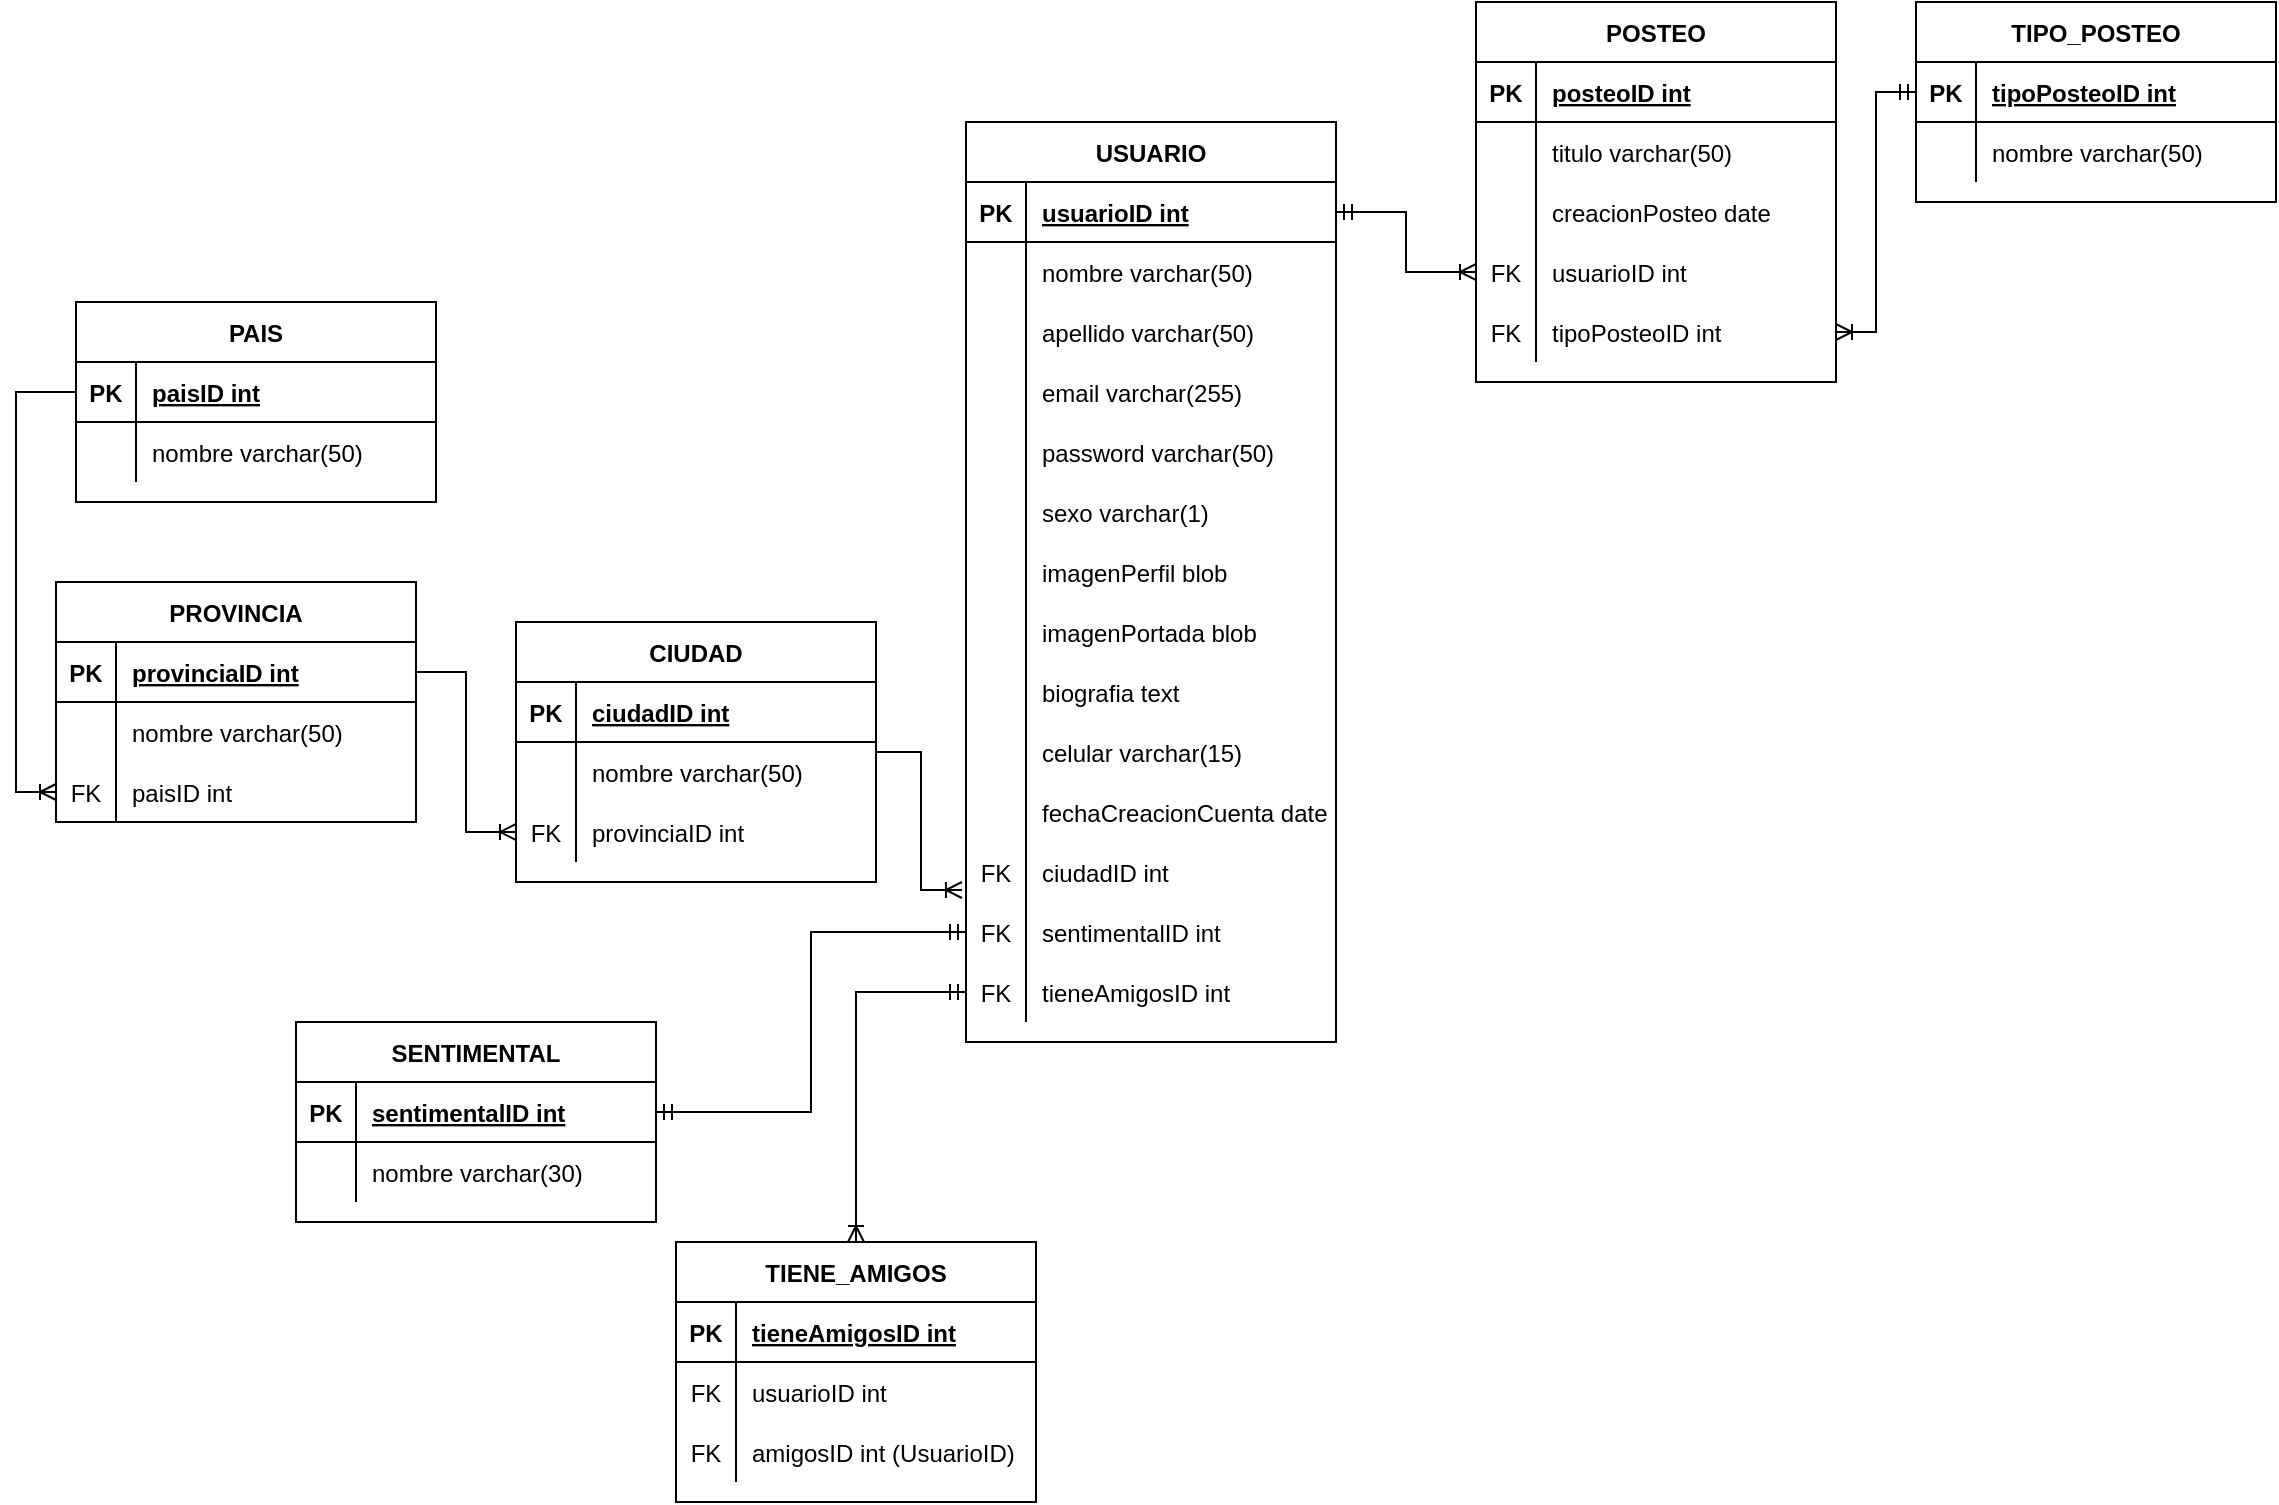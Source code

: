 <mxfile version="15.7.3" type="device"><diagram id="R2lEEEUBdFMjLlhIrx00" name="RedSocial"><mxGraphModel dx="1718" dy="563" grid="1" gridSize="10" guides="1" tooltips="1" connect="1" arrows="1" fold="1" page="1" pageScale="1" pageWidth="850" pageHeight="1100" math="0" shadow="0" extFonts="Permanent Marker^https://fonts.googleapis.com/css?family=Permanent+Marker"><root><mxCell id="0"/><mxCell id="1" parent="0"/><mxCell id="go2AVu2_f8oCW-otN9PU-28" value="USUARIO" style="shape=table;startSize=30;container=1;collapsible=1;childLayout=tableLayout;fixedRows=1;rowLines=0;fontStyle=1;align=center;resizeLast=1;" parent="1" vertex="1"><mxGeometry x="335" y="210" width="185" height="460" as="geometry"/></mxCell><mxCell id="go2AVu2_f8oCW-otN9PU-29" value="" style="shape=partialRectangle;collapsible=0;dropTarget=0;pointerEvents=0;fillColor=none;top=0;left=0;bottom=1;right=0;points=[[0,0.5],[1,0.5]];portConstraint=eastwest;" parent="go2AVu2_f8oCW-otN9PU-28" vertex="1"><mxGeometry y="30" width="185" height="30" as="geometry"/></mxCell><mxCell id="go2AVu2_f8oCW-otN9PU-30" value="PK" style="shape=partialRectangle;connectable=0;fillColor=none;top=0;left=0;bottom=0;right=0;fontStyle=1;overflow=hidden;" parent="go2AVu2_f8oCW-otN9PU-29" vertex="1"><mxGeometry width="30" height="30" as="geometry"><mxRectangle width="30" height="30" as="alternateBounds"/></mxGeometry></mxCell><mxCell id="go2AVu2_f8oCW-otN9PU-31" value="usuarioID int" style="shape=partialRectangle;connectable=0;fillColor=none;top=0;left=0;bottom=0;right=0;align=left;spacingLeft=6;fontStyle=5;overflow=hidden;" parent="go2AVu2_f8oCW-otN9PU-29" vertex="1"><mxGeometry x="30" width="155" height="30" as="geometry"><mxRectangle width="155" height="30" as="alternateBounds"/></mxGeometry></mxCell><mxCell id="go2AVu2_f8oCW-otN9PU-5" value="" style="shape=partialRectangle;collapsible=0;dropTarget=0;pointerEvents=0;fillColor=none;top=0;left=0;bottom=0;right=0;points=[[0,0.5],[1,0.5]];portConstraint=eastwest;" parent="go2AVu2_f8oCW-otN9PU-28" vertex="1"><mxGeometry y="60" width="185" height="30" as="geometry"/></mxCell><mxCell id="go2AVu2_f8oCW-otN9PU-6" value="" style="shape=partialRectangle;connectable=0;fillColor=none;top=0;left=0;bottom=0;right=0;editable=1;overflow=hidden;" parent="go2AVu2_f8oCW-otN9PU-5" vertex="1"><mxGeometry width="30" height="30" as="geometry"><mxRectangle width="30" height="30" as="alternateBounds"/></mxGeometry></mxCell><mxCell id="go2AVu2_f8oCW-otN9PU-7" value="nombre varchar(50)" style="shape=partialRectangle;connectable=0;fillColor=none;top=0;left=0;bottom=0;right=0;align=left;spacingLeft=6;overflow=hidden;" parent="go2AVu2_f8oCW-otN9PU-5" vertex="1"><mxGeometry x="30" width="155" height="30" as="geometry"><mxRectangle width="155" height="30" as="alternateBounds"/></mxGeometry></mxCell><mxCell id="go2AVu2_f8oCW-otN9PU-8" value="" style="shape=partialRectangle;collapsible=0;dropTarget=0;pointerEvents=0;fillColor=none;top=0;left=0;bottom=0;right=0;points=[[0,0.5],[1,0.5]];portConstraint=eastwest;" parent="go2AVu2_f8oCW-otN9PU-28" vertex="1"><mxGeometry y="90" width="185" height="30" as="geometry"/></mxCell><mxCell id="go2AVu2_f8oCW-otN9PU-9" value="" style="shape=partialRectangle;connectable=0;fillColor=none;top=0;left=0;bottom=0;right=0;editable=1;overflow=hidden;" parent="go2AVu2_f8oCW-otN9PU-8" vertex="1"><mxGeometry width="30" height="30" as="geometry"><mxRectangle width="30" height="30" as="alternateBounds"/></mxGeometry></mxCell><mxCell id="go2AVu2_f8oCW-otN9PU-10" value="apellido varchar(50)" style="shape=partialRectangle;connectable=0;fillColor=none;top=0;left=0;bottom=0;right=0;align=left;spacingLeft=6;overflow=hidden;" parent="go2AVu2_f8oCW-otN9PU-8" vertex="1"><mxGeometry x="30" width="155" height="30" as="geometry"><mxRectangle width="155" height="30" as="alternateBounds"/></mxGeometry></mxCell><mxCell id="go2AVu2_f8oCW-otN9PU-14" value="" style="shape=partialRectangle;collapsible=0;dropTarget=0;pointerEvents=0;fillColor=none;top=0;left=0;bottom=0;right=0;points=[[0,0.5],[1,0.5]];portConstraint=eastwest;" parent="go2AVu2_f8oCW-otN9PU-28" vertex="1"><mxGeometry y="120" width="185" height="30" as="geometry"/></mxCell><mxCell id="go2AVu2_f8oCW-otN9PU-15" value="" style="shape=partialRectangle;connectable=0;fillColor=none;top=0;left=0;bottom=0;right=0;editable=1;overflow=hidden;" parent="go2AVu2_f8oCW-otN9PU-14" vertex="1"><mxGeometry width="30" height="30" as="geometry"><mxRectangle width="30" height="30" as="alternateBounds"/></mxGeometry></mxCell><mxCell id="go2AVu2_f8oCW-otN9PU-16" value="email varchar(255)" style="shape=partialRectangle;connectable=0;fillColor=none;top=0;left=0;bottom=0;right=0;align=left;spacingLeft=6;overflow=hidden;" parent="go2AVu2_f8oCW-otN9PU-14" vertex="1"><mxGeometry x="30" width="155" height="30" as="geometry"><mxRectangle width="155" height="30" as="alternateBounds"/></mxGeometry></mxCell><mxCell id="go2AVu2_f8oCW-otN9PU-20" value="" style="shape=partialRectangle;collapsible=0;dropTarget=0;pointerEvents=0;fillColor=none;top=0;left=0;bottom=0;right=0;points=[[0,0.5],[1,0.5]];portConstraint=eastwest;" parent="go2AVu2_f8oCW-otN9PU-28" vertex="1"><mxGeometry y="150" width="185" height="30" as="geometry"/></mxCell><mxCell id="go2AVu2_f8oCW-otN9PU-21" value="" style="shape=partialRectangle;connectable=0;fillColor=none;top=0;left=0;bottom=0;right=0;editable=1;overflow=hidden;" parent="go2AVu2_f8oCW-otN9PU-20" vertex="1"><mxGeometry width="30" height="30" as="geometry"><mxRectangle width="30" height="30" as="alternateBounds"/></mxGeometry></mxCell><mxCell id="go2AVu2_f8oCW-otN9PU-22" value="password varchar(50)" style="shape=partialRectangle;connectable=0;fillColor=none;top=0;left=0;bottom=0;right=0;align=left;spacingLeft=6;overflow=hidden;" parent="go2AVu2_f8oCW-otN9PU-20" vertex="1"><mxGeometry x="30" width="155" height="30" as="geometry"><mxRectangle width="155" height="30" as="alternateBounds"/></mxGeometry></mxCell><mxCell id="go2AVu2_f8oCW-otN9PU-35" value="" style="shape=partialRectangle;collapsible=0;dropTarget=0;pointerEvents=0;fillColor=none;top=0;left=0;bottom=0;right=0;points=[[0,0.5],[1,0.5]];portConstraint=eastwest;" parent="go2AVu2_f8oCW-otN9PU-28" vertex="1"><mxGeometry y="180" width="185" height="30" as="geometry"/></mxCell><mxCell id="go2AVu2_f8oCW-otN9PU-36" value="" style="shape=partialRectangle;connectable=0;fillColor=none;top=0;left=0;bottom=0;right=0;editable=1;overflow=hidden;" parent="go2AVu2_f8oCW-otN9PU-35" vertex="1"><mxGeometry width="30" height="30" as="geometry"><mxRectangle width="30" height="30" as="alternateBounds"/></mxGeometry></mxCell><mxCell id="go2AVu2_f8oCW-otN9PU-37" value="sexo varchar(1)" style="shape=partialRectangle;connectable=0;fillColor=none;top=0;left=0;bottom=0;right=0;align=left;spacingLeft=6;overflow=hidden;" parent="go2AVu2_f8oCW-otN9PU-35" vertex="1"><mxGeometry x="30" width="155" height="30" as="geometry"><mxRectangle width="155" height="30" as="alternateBounds"/></mxGeometry></mxCell><mxCell id="go2AVu2_f8oCW-otN9PU-38" value="" style="shape=partialRectangle;collapsible=0;dropTarget=0;pointerEvents=0;fillColor=none;top=0;left=0;bottom=0;right=0;points=[[0,0.5],[1,0.5]];portConstraint=eastwest;" parent="go2AVu2_f8oCW-otN9PU-28" vertex="1"><mxGeometry y="210" width="185" height="30" as="geometry"/></mxCell><mxCell id="go2AVu2_f8oCW-otN9PU-39" value="" style="shape=partialRectangle;connectable=0;fillColor=none;top=0;left=0;bottom=0;right=0;editable=1;overflow=hidden;" parent="go2AVu2_f8oCW-otN9PU-38" vertex="1"><mxGeometry width="30" height="30" as="geometry"><mxRectangle width="30" height="30" as="alternateBounds"/></mxGeometry></mxCell><mxCell id="go2AVu2_f8oCW-otN9PU-40" value="imagenPerfil blob" style="shape=partialRectangle;connectable=0;fillColor=none;top=0;left=0;bottom=0;right=0;align=left;spacingLeft=6;overflow=hidden;" parent="go2AVu2_f8oCW-otN9PU-38" vertex="1"><mxGeometry x="30" width="155" height="30" as="geometry"><mxRectangle width="155" height="30" as="alternateBounds"/></mxGeometry></mxCell><mxCell id="go2AVu2_f8oCW-otN9PU-45" value="" style="shape=partialRectangle;collapsible=0;dropTarget=0;pointerEvents=0;fillColor=none;top=0;left=0;bottom=0;right=0;points=[[0,0.5],[1,0.5]];portConstraint=eastwest;" parent="go2AVu2_f8oCW-otN9PU-28" vertex="1"><mxGeometry y="240" width="185" height="30" as="geometry"/></mxCell><mxCell id="go2AVu2_f8oCW-otN9PU-46" value="" style="shape=partialRectangle;connectable=0;fillColor=none;top=0;left=0;bottom=0;right=0;editable=1;overflow=hidden;" parent="go2AVu2_f8oCW-otN9PU-45" vertex="1"><mxGeometry width="30" height="30" as="geometry"><mxRectangle width="30" height="30" as="alternateBounds"/></mxGeometry></mxCell><mxCell id="go2AVu2_f8oCW-otN9PU-47" value="imagenPortada blob" style="shape=partialRectangle;connectable=0;fillColor=none;top=0;left=0;bottom=0;right=0;align=left;spacingLeft=6;overflow=hidden;" parent="go2AVu2_f8oCW-otN9PU-45" vertex="1"><mxGeometry x="30" width="155" height="30" as="geometry"><mxRectangle width="155" height="30" as="alternateBounds"/></mxGeometry></mxCell><mxCell id="go2AVu2_f8oCW-otN9PU-42" value="" style="shape=partialRectangle;collapsible=0;dropTarget=0;pointerEvents=0;fillColor=none;top=0;left=0;bottom=0;right=0;points=[[0,0.5],[1,0.5]];portConstraint=eastwest;" parent="go2AVu2_f8oCW-otN9PU-28" vertex="1"><mxGeometry y="270" width="185" height="30" as="geometry"/></mxCell><mxCell id="go2AVu2_f8oCW-otN9PU-43" value="" style="shape=partialRectangle;connectable=0;fillColor=none;top=0;left=0;bottom=0;right=0;editable=1;overflow=hidden;" parent="go2AVu2_f8oCW-otN9PU-42" vertex="1"><mxGeometry width="30" height="30" as="geometry"><mxRectangle width="30" height="30" as="alternateBounds"/></mxGeometry></mxCell><mxCell id="go2AVu2_f8oCW-otN9PU-44" value="biografia text" style="shape=partialRectangle;connectable=0;fillColor=none;top=0;left=0;bottom=0;right=0;align=left;spacingLeft=6;overflow=hidden;" parent="go2AVu2_f8oCW-otN9PU-42" vertex="1"><mxGeometry x="30" width="155" height="30" as="geometry"><mxRectangle width="155" height="30" as="alternateBounds"/></mxGeometry></mxCell><mxCell id="go2AVu2_f8oCW-otN9PU-101" value="" style="shape=partialRectangle;collapsible=0;dropTarget=0;pointerEvents=0;fillColor=none;top=0;left=0;bottom=0;right=0;points=[[0,0.5],[1,0.5]];portConstraint=eastwest;" parent="go2AVu2_f8oCW-otN9PU-28" vertex="1"><mxGeometry y="300" width="185" height="30" as="geometry"/></mxCell><mxCell id="go2AVu2_f8oCW-otN9PU-102" value="" style="shape=partialRectangle;connectable=0;fillColor=none;top=0;left=0;bottom=0;right=0;editable=1;overflow=hidden;" parent="go2AVu2_f8oCW-otN9PU-101" vertex="1"><mxGeometry width="30" height="30" as="geometry"><mxRectangle width="30" height="30" as="alternateBounds"/></mxGeometry></mxCell><mxCell id="go2AVu2_f8oCW-otN9PU-103" value="celular varchar(15)" style="shape=partialRectangle;connectable=0;fillColor=none;top=0;left=0;bottom=0;right=0;align=left;spacingLeft=6;overflow=hidden;" parent="go2AVu2_f8oCW-otN9PU-101" vertex="1"><mxGeometry x="30" width="155" height="30" as="geometry"><mxRectangle width="155" height="30" as="alternateBounds"/></mxGeometry></mxCell><mxCell id="go2AVu2_f8oCW-otN9PU-48" value="" style="shape=partialRectangle;collapsible=0;dropTarget=0;pointerEvents=0;fillColor=none;top=0;left=0;bottom=0;right=0;points=[[0,0.5],[1,0.5]];portConstraint=eastwest;" parent="go2AVu2_f8oCW-otN9PU-28" vertex="1"><mxGeometry y="330" width="185" height="30" as="geometry"/></mxCell><mxCell id="go2AVu2_f8oCW-otN9PU-49" value="" style="shape=partialRectangle;connectable=0;fillColor=none;top=0;left=0;bottom=0;right=0;editable=1;overflow=hidden;" parent="go2AVu2_f8oCW-otN9PU-48" vertex="1"><mxGeometry width="30" height="30" as="geometry"><mxRectangle width="30" height="30" as="alternateBounds"/></mxGeometry></mxCell><mxCell id="go2AVu2_f8oCW-otN9PU-50" value="fechaCreacionCuenta date" style="shape=partialRectangle;connectable=0;fillColor=none;top=0;left=0;bottom=0;right=0;align=left;spacingLeft=6;overflow=hidden;" parent="go2AVu2_f8oCW-otN9PU-48" vertex="1"><mxGeometry x="30" width="155" height="30" as="geometry"><mxRectangle width="155" height="30" as="alternateBounds"/></mxGeometry></mxCell><mxCell id="go2AVu2_f8oCW-otN9PU-69" value="" style="shape=partialRectangle;collapsible=0;dropTarget=0;pointerEvents=0;fillColor=none;top=0;left=0;bottom=0;right=0;points=[[0,0.5],[1,0.5]];portConstraint=eastwest;" parent="go2AVu2_f8oCW-otN9PU-28" vertex="1"><mxGeometry y="360" width="185" height="30" as="geometry"/></mxCell><mxCell id="go2AVu2_f8oCW-otN9PU-70" value="FK" style="shape=partialRectangle;connectable=0;fillColor=none;top=0;left=0;bottom=0;right=0;editable=1;overflow=hidden;" parent="go2AVu2_f8oCW-otN9PU-69" vertex="1"><mxGeometry width="30" height="30" as="geometry"><mxRectangle width="30" height="30" as="alternateBounds"/></mxGeometry></mxCell><mxCell id="go2AVu2_f8oCW-otN9PU-71" value="ciudadID int" style="shape=partialRectangle;connectable=0;fillColor=none;top=0;left=0;bottom=0;right=0;align=left;spacingLeft=6;overflow=hidden;" parent="go2AVu2_f8oCW-otN9PU-69" vertex="1"><mxGeometry x="30" width="155" height="30" as="geometry"><mxRectangle width="155" height="30" as="alternateBounds"/></mxGeometry></mxCell><mxCell id="go2AVu2_f8oCW-otN9PU-51" value="" style="shape=partialRectangle;collapsible=0;dropTarget=0;pointerEvents=0;fillColor=none;top=0;left=0;bottom=0;right=0;points=[[0,0.5],[1,0.5]];portConstraint=eastwest;" parent="go2AVu2_f8oCW-otN9PU-28" vertex="1"><mxGeometry y="390" width="185" height="30" as="geometry"/></mxCell><mxCell id="go2AVu2_f8oCW-otN9PU-52" value="FK" style="shape=partialRectangle;connectable=0;fillColor=none;top=0;left=0;bottom=0;right=0;editable=1;overflow=hidden;" parent="go2AVu2_f8oCW-otN9PU-51" vertex="1"><mxGeometry width="30" height="30" as="geometry"><mxRectangle width="30" height="30" as="alternateBounds"/></mxGeometry></mxCell><mxCell id="go2AVu2_f8oCW-otN9PU-53" value="sentimentalID int" style="shape=partialRectangle;connectable=0;fillColor=none;top=0;left=0;bottom=0;right=0;align=left;spacingLeft=6;overflow=hidden;" parent="go2AVu2_f8oCW-otN9PU-51" vertex="1"><mxGeometry x="30" width="155" height="30" as="geometry"><mxRectangle width="155" height="30" as="alternateBounds"/></mxGeometry></mxCell><mxCell id="go2AVu2_f8oCW-otN9PU-131" value="" style="shape=partialRectangle;collapsible=0;dropTarget=0;pointerEvents=0;fillColor=none;top=0;left=0;bottom=0;right=0;points=[[0,0.5],[1,0.5]];portConstraint=eastwest;" parent="go2AVu2_f8oCW-otN9PU-28" vertex="1"><mxGeometry y="420" width="185" height="30" as="geometry"/></mxCell><mxCell id="go2AVu2_f8oCW-otN9PU-132" value="FK" style="shape=partialRectangle;connectable=0;fillColor=none;top=0;left=0;bottom=0;right=0;editable=1;overflow=hidden;" parent="go2AVu2_f8oCW-otN9PU-131" vertex="1"><mxGeometry width="30" height="30" as="geometry"><mxRectangle width="30" height="30" as="alternateBounds"/></mxGeometry></mxCell><mxCell id="go2AVu2_f8oCW-otN9PU-133" value="tieneAmigosID int" style="shape=partialRectangle;connectable=0;fillColor=none;top=0;left=0;bottom=0;right=0;align=left;spacingLeft=6;overflow=hidden;" parent="go2AVu2_f8oCW-otN9PU-131" vertex="1"><mxGeometry x="30" width="155" height="30" as="geometry"><mxRectangle width="155" height="30" as="alternateBounds"/></mxGeometry></mxCell><mxCell id="go2AVu2_f8oCW-otN9PU-54" value="SENTIMENTAL" style="shape=table;startSize=30;container=1;collapsible=1;childLayout=tableLayout;fixedRows=1;rowLines=0;fontStyle=1;align=center;resizeLast=1;" parent="1" vertex="1"><mxGeometry y="660" width="180" height="100" as="geometry"/></mxCell><mxCell id="go2AVu2_f8oCW-otN9PU-55" value="" style="shape=partialRectangle;collapsible=0;dropTarget=0;pointerEvents=0;fillColor=none;top=0;left=0;bottom=1;right=0;points=[[0,0.5],[1,0.5]];portConstraint=eastwest;" parent="go2AVu2_f8oCW-otN9PU-54" vertex="1"><mxGeometry y="30" width="180" height="30" as="geometry"/></mxCell><mxCell id="go2AVu2_f8oCW-otN9PU-56" value="PK" style="shape=partialRectangle;connectable=0;fillColor=none;top=0;left=0;bottom=0;right=0;fontStyle=1;overflow=hidden;" parent="go2AVu2_f8oCW-otN9PU-55" vertex="1"><mxGeometry width="30" height="30" as="geometry"><mxRectangle width="30" height="30" as="alternateBounds"/></mxGeometry></mxCell><mxCell id="go2AVu2_f8oCW-otN9PU-57" value="sentimentalID int" style="shape=partialRectangle;connectable=0;fillColor=none;top=0;left=0;bottom=0;right=0;align=left;spacingLeft=6;fontStyle=5;overflow=hidden;" parent="go2AVu2_f8oCW-otN9PU-55" vertex="1"><mxGeometry x="30" width="150" height="30" as="geometry"><mxRectangle width="150" height="30" as="alternateBounds"/></mxGeometry></mxCell><mxCell id="go2AVu2_f8oCW-otN9PU-58" value="" style="shape=partialRectangle;collapsible=0;dropTarget=0;pointerEvents=0;fillColor=none;top=0;left=0;bottom=0;right=0;points=[[0,0.5],[1,0.5]];portConstraint=eastwest;" parent="go2AVu2_f8oCW-otN9PU-54" vertex="1"><mxGeometry y="60" width="180" height="30" as="geometry"/></mxCell><mxCell id="go2AVu2_f8oCW-otN9PU-59" value="" style="shape=partialRectangle;connectable=0;fillColor=none;top=0;left=0;bottom=0;right=0;editable=1;overflow=hidden;" parent="go2AVu2_f8oCW-otN9PU-58" vertex="1"><mxGeometry width="30" height="30" as="geometry"><mxRectangle width="30" height="30" as="alternateBounds"/></mxGeometry></mxCell><mxCell id="go2AVu2_f8oCW-otN9PU-60" value="nombre varchar(30)" style="shape=partialRectangle;connectable=0;fillColor=none;top=0;left=0;bottom=0;right=0;align=left;spacingLeft=6;overflow=hidden;" parent="go2AVu2_f8oCW-otN9PU-58" vertex="1"><mxGeometry x="30" width="150" height="30" as="geometry"><mxRectangle width="150" height="30" as="alternateBounds"/></mxGeometry></mxCell><mxCell id="go2AVu2_f8oCW-otN9PU-68" style="edgeStyle=orthogonalEdgeStyle;rounded=0;orthogonalLoop=1;jettySize=auto;html=1;entryX=0;entryY=0.5;entryDx=0;entryDy=0;startArrow=ERmandOne;startFill=0;endArrow=ERmandOne;endFill=0;" parent="1" source="go2AVu2_f8oCW-otN9PU-55" target="go2AVu2_f8oCW-otN9PU-51" edge="1"><mxGeometry relative="1" as="geometry"/></mxCell><mxCell id="go2AVu2_f8oCW-otN9PU-72" value="PAIS" style="shape=table;startSize=30;container=1;collapsible=1;childLayout=tableLayout;fixedRows=1;rowLines=0;fontStyle=1;align=center;resizeLast=1;" parent="1" vertex="1"><mxGeometry x="-110" y="300" width="180" height="100" as="geometry"/></mxCell><mxCell id="go2AVu2_f8oCW-otN9PU-73" value="" style="shape=partialRectangle;collapsible=0;dropTarget=0;pointerEvents=0;fillColor=none;top=0;left=0;bottom=1;right=0;points=[[0,0.5],[1,0.5]];portConstraint=eastwest;" parent="go2AVu2_f8oCW-otN9PU-72" vertex="1"><mxGeometry y="30" width="180" height="30" as="geometry"/></mxCell><mxCell id="go2AVu2_f8oCW-otN9PU-74" value="PK" style="shape=partialRectangle;connectable=0;fillColor=none;top=0;left=0;bottom=0;right=0;fontStyle=1;overflow=hidden;" parent="go2AVu2_f8oCW-otN9PU-73" vertex="1"><mxGeometry width="30" height="30" as="geometry"><mxRectangle width="30" height="30" as="alternateBounds"/></mxGeometry></mxCell><mxCell id="go2AVu2_f8oCW-otN9PU-75" value="paisID int" style="shape=partialRectangle;connectable=0;fillColor=none;top=0;left=0;bottom=0;right=0;align=left;spacingLeft=6;fontStyle=5;overflow=hidden;" parent="go2AVu2_f8oCW-otN9PU-73" vertex="1"><mxGeometry x="30" width="150" height="30" as="geometry"><mxRectangle width="150" height="30" as="alternateBounds"/></mxGeometry></mxCell><mxCell id="go2AVu2_f8oCW-otN9PU-76" value="" style="shape=partialRectangle;collapsible=0;dropTarget=0;pointerEvents=0;fillColor=none;top=0;left=0;bottom=0;right=0;points=[[0,0.5],[1,0.5]];portConstraint=eastwest;" parent="go2AVu2_f8oCW-otN9PU-72" vertex="1"><mxGeometry y="60" width="180" height="30" as="geometry"/></mxCell><mxCell id="go2AVu2_f8oCW-otN9PU-77" value="" style="shape=partialRectangle;connectable=0;fillColor=none;top=0;left=0;bottom=0;right=0;editable=1;overflow=hidden;" parent="go2AVu2_f8oCW-otN9PU-76" vertex="1"><mxGeometry width="30" height="30" as="geometry"><mxRectangle width="30" height="30" as="alternateBounds"/></mxGeometry></mxCell><mxCell id="go2AVu2_f8oCW-otN9PU-78" value="nombre varchar(50)" style="shape=partialRectangle;connectable=0;fillColor=none;top=0;left=0;bottom=0;right=0;align=left;spacingLeft=6;overflow=hidden;" parent="go2AVu2_f8oCW-otN9PU-76" vertex="1"><mxGeometry x="30" width="150" height="30" as="geometry"><mxRectangle width="150" height="30" as="alternateBounds"/></mxGeometry></mxCell><mxCell id="go2AVu2_f8oCW-otN9PU-135" value="POSTEO" style="shape=table;startSize=30;container=1;collapsible=1;childLayout=tableLayout;fixedRows=1;rowLines=0;fontStyle=1;align=center;resizeLast=1;" parent="1" vertex="1"><mxGeometry x="590" y="150" width="180" height="190" as="geometry"/></mxCell><mxCell id="go2AVu2_f8oCW-otN9PU-136" value="" style="shape=partialRectangle;collapsible=0;dropTarget=0;pointerEvents=0;fillColor=none;top=0;left=0;bottom=1;right=0;points=[[0,0.5],[1,0.5]];portConstraint=eastwest;" parent="go2AVu2_f8oCW-otN9PU-135" vertex="1"><mxGeometry y="30" width="180" height="30" as="geometry"/></mxCell><mxCell id="go2AVu2_f8oCW-otN9PU-137" value="PK" style="shape=partialRectangle;connectable=0;fillColor=none;top=0;left=0;bottom=0;right=0;fontStyle=1;overflow=hidden;" parent="go2AVu2_f8oCW-otN9PU-136" vertex="1"><mxGeometry width="30" height="30" as="geometry"><mxRectangle width="30" height="30" as="alternateBounds"/></mxGeometry></mxCell><mxCell id="go2AVu2_f8oCW-otN9PU-138" value="posteoID int" style="shape=partialRectangle;connectable=0;fillColor=none;top=0;left=0;bottom=0;right=0;align=left;spacingLeft=6;fontStyle=5;overflow=hidden;" parent="go2AVu2_f8oCW-otN9PU-136" vertex="1"><mxGeometry x="30" width="150" height="30" as="geometry"><mxRectangle width="150" height="30" as="alternateBounds"/></mxGeometry></mxCell><mxCell id="go2AVu2_f8oCW-otN9PU-139" value="" style="shape=partialRectangle;collapsible=0;dropTarget=0;pointerEvents=0;fillColor=none;top=0;left=0;bottom=0;right=0;points=[[0,0.5],[1,0.5]];portConstraint=eastwest;" parent="go2AVu2_f8oCW-otN9PU-135" vertex="1"><mxGeometry y="60" width="180" height="30" as="geometry"/></mxCell><mxCell id="go2AVu2_f8oCW-otN9PU-140" value="" style="shape=partialRectangle;connectable=0;fillColor=none;top=0;left=0;bottom=0;right=0;editable=1;overflow=hidden;" parent="go2AVu2_f8oCW-otN9PU-139" vertex="1"><mxGeometry width="30" height="30" as="geometry"><mxRectangle width="30" height="30" as="alternateBounds"/></mxGeometry></mxCell><mxCell id="go2AVu2_f8oCW-otN9PU-141" value="titulo varchar(50)" style="shape=partialRectangle;connectable=0;fillColor=none;top=0;left=0;bottom=0;right=0;align=left;spacingLeft=6;overflow=hidden;" parent="go2AVu2_f8oCW-otN9PU-139" vertex="1"><mxGeometry x="30" width="150" height="30" as="geometry"><mxRectangle width="150" height="30" as="alternateBounds"/></mxGeometry></mxCell><mxCell id="go2AVu2_f8oCW-otN9PU-142" value="" style="shape=partialRectangle;collapsible=0;dropTarget=0;pointerEvents=0;fillColor=none;top=0;left=0;bottom=0;right=0;points=[[0,0.5],[1,0.5]];portConstraint=eastwest;" parent="go2AVu2_f8oCW-otN9PU-135" vertex="1"><mxGeometry y="90" width="180" height="30" as="geometry"/></mxCell><mxCell id="go2AVu2_f8oCW-otN9PU-143" value="" style="shape=partialRectangle;connectable=0;fillColor=none;top=0;left=0;bottom=0;right=0;editable=1;overflow=hidden;" parent="go2AVu2_f8oCW-otN9PU-142" vertex="1"><mxGeometry width="30" height="30" as="geometry"><mxRectangle width="30" height="30" as="alternateBounds"/></mxGeometry></mxCell><mxCell id="go2AVu2_f8oCW-otN9PU-144" value="creacionPosteo date" style="shape=partialRectangle;connectable=0;fillColor=none;top=0;left=0;bottom=0;right=0;align=left;spacingLeft=6;overflow=hidden;" parent="go2AVu2_f8oCW-otN9PU-142" vertex="1"><mxGeometry x="30" width="150" height="30" as="geometry"><mxRectangle width="150" height="30" as="alternateBounds"/></mxGeometry></mxCell><mxCell id="go2AVu2_f8oCW-otN9PU-162" value="" style="shape=partialRectangle;collapsible=0;dropTarget=0;pointerEvents=0;fillColor=none;top=0;left=0;bottom=0;right=0;points=[[0,0.5],[1,0.5]];portConstraint=eastwest;" parent="go2AVu2_f8oCW-otN9PU-135" vertex="1"><mxGeometry y="120" width="180" height="30" as="geometry"/></mxCell><mxCell id="go2AVu2_f8oCW-otN9PU-163" value="FK" style="shape=partialRectangle;connectable=0;fillColor=none;top=0;left=0;bottom=0;right=0;editable=1;overflow=hidden;" parent="go2AVu2_f8oCW-otN9PU-162" vertex="1"><mxGeometry width="30" height="30" as="geometry"><mxRectangle width="30" height="30" as="alternateBounds"/></mxGeometry></mxCell><mxCell id="go2AVu2_f8oCW-otN9PU-164" value="usuarioID int" style="shape=partialRectangle;connectable=0;fillColor=none;top=0;left=0;bottom=0;right=0;align=left;spacingLeft=6;overflow=hidden;" parent="go2AVu2_f8oCW-otN9PU-162" vertex="1"><mxGeometry x="30" width="150" height="30" as="geometry"><mxRectangle width="150" height="30" as="alternateBounds"/></mxGeometry></mxCell><mxCell id="go2AVu2_f8oCW-otN9PU-145" value="" style="shape=partialRectangle;collapsible=0;dropTarget=0;pointerEvents=0;fillColor=none;top=0;left=0;bottom=0;right=0;points=[[0,0.5],[1,0.5]];portConstraint=eastwest;" parent="go2AVu2_f8oCW-otN9PU-135" vertex="1"><mxGeometry y="150" width="180" height="30" as="geometry"/></mxCell><mxCell id="go2AVu2_f8oCW-otN9PU-146" value="FK" style="shape=partialRectangle;connectable=0;fillColor=none;top=0;left=0;bottom=0;right=0;editable=1;overflow=hidden;" parent="go2AVu2_f8oCW-otN9PU-145" vertex="1"><mxGeometry width="30" height="30" as="geometry"><mxRectangle width="30" height="30" as="alternateBounds"/></mxGeometry></mxCell><mxCell id="go2AVu2_f8oCW-otN9PU-147" value="tipoPosteoID int" style="shape=partialRectangle;connectable=0;fillColor=none;top=0;left=0;bottom=0;right=0;align=left;spacingLeft=6;overflow=hidden;" parent="go2AVu2_f8oCW-otN9PU-145" vertex="1"><mxGeometry x="30" width="150" height="30" as="geometry"><mxRectangle width="150" height="30" as="alternateBounds"/></mxGeometry></mxCell><mxCell id="go2AVu2_f8oCW-otN9PU-148" value="TIPO_POSTEO" style="shape=table;startSize=30;container=1;collapsible=1;childLayout=tableLayout;fixedRows=1;rowLines=0;fontStyle=1;align=center;resizeLast=1;" parent="1" vertex="1"><mxGeometry x="810" y="150" width="180" height="100" as="geometry"/></mxCell><mxCell id="go2AVu2_f8oCW-otN9PU-149" value="" style="shape=partialRectangle;collapsible=0;dropTarget=0;pointerEvents=0;fillColor=none;top=0;left=0;bottom=1;right=0;points=[[0,0.5],[1,0.5]];portConstraint=eastwest;" parent="go2AVu2_f8oCW-otN9PU-148" vertex="1"><mxGeometry y="30" width="180" height="30" as="geometry"/></mxCell><mxCell id="go2AVu2_f8oCW-otN9PU-150" value="PK" style="shape=partialRectangle;connectable=0;fillColor=none;top=0;left=0;bottom=0;right=0;fontStyle=1;overflow=hidden;" parent="go2AVu2_f8oCW-otN9PU-149" vertex="1"><mxGeometry width="30" height="30" as="geometry"><mxRectangle width="30" height="30" as="alternateBounds"/></mxGeometry></mxCell><mxCell id="go2AVu2_f8oCW-otN9PU-151" value="tipoPosteoID int" style="shape=partialRectangle;connectable=0;fillColor=none;top=0;left=0;bottom=0;right=0;align=left;spacingLeft=6;fontStyle=5;overflow=hidden;" parent="go2AVu2_f8oCW-otN9PU-149" vertex="1"><mxGeometry x="30" width="150" height="30" as="geometry"><mxRectangle width="150" height="30" as="alternateBounds"/></mxGeometry></mxCell><mxCell id="go2AVu2_f8oCW-otN9PU-152" value="" style="shape=partialRectangle;collapsible=0;dropTarget=0;pointerEvents=0;fillColor=none;top=0;left=0;bottom=0;right=0;points=[[0,0.5],[1,0.5]];portConstraint=eastwest;" parent="go2AVu2_f8oCW-otN9PU-148" vertex="1"><mxGeometry y="60" width="180" height="30" as="geometry"/></mxCell><mxCell id="go2AVu2_f8oCW-otN9PU-153" value="" style="shape=partialRectangle;connectable=0;fillColor=none;top=0;left=0;bottom=0;right=0;editable=1;overflow=hidden;" parent="go2AVu2_f8oCW-otN9PU-152" vertex="1"><mxGeometry width="30" height="30" as="geometry"><mxRectangle width="30" height="30" as="alternateBounds"/></mxGeometry></mxCell><mxCell id="go2AVu2_f8oCW-otN9PU-154" value="nombre varchar(50)" style="shape=partialRectangle;connectable=0;fillColor=none;top=0;left=0;bottom=0;right=0;align=left;spacingLeft=6;overflow=hidden;" parent="go2AVu2_f8oCW-otN9PU-152" vertex="1"><mxGeometry x="30" width="150" height="30" as="geometry"><mxRectangle width="150" height="30" as="alternateBounds"/></mxGeometry></mxCell><mxCell id="go2AVu2_f8oCW-otN9PU-161" style="edgeStyle=orthogonalEdgeStyle;rounded=0;orthogonalLoop=1;jettySize=auto;html=1;exitX=0;exitY=0.5;exitDx=0;exitDy=0;startArrow=ERmandOne;startFill=0;endArrow=ERoneToMany;endFill=0;" parent="1" source="go2AVu2_f8oCW-otN9PU-149" target="go2AVu2_f8oCW-otN9PU-145" edge="1"><mxGeometry relative="1" as="geometry"/></mxCell><mxCell id="go2AVu2_f8oCW-otN9PU-165" style="edgeStyle=orthogonalEdgeStyle;rounded=0;orthogonalLoop=1;jettySize=auto;html=1;exitX=1;exitY=0.5;exitDx=0;exitDy=0;entryX=0;entryY=0.5;entryDx=0;entryDy=0;startArrow=ERmandOne;startFill=0;endArrow=ERoneToMany;endFill=0;" parent="1" source="go2AVu2_f8oCW-otN9PU-29" target="go2AVu2_f8oCW-otN9PU-162" edge="1"><mxGeometry relative="1" as="geometry"/></mxCell><mxCell id="go2AVu2_f8oCW-otN9PU-176" value="TIENE_AMIGOS" style="shape=table;startSize=30;container=1;collapsible=1;childLayout=tableLayout;fixedRows=1;rowLines=0;fontStyle=1;align=center;resizeLast=1;" parent="1" vertex="1"><mxGeometry x="190" y="770" width="180" height="130" as="geometry"/></mxCell><mxCell id="go2AVu2_f8oCW-otN9PU-177" value="" style="shape=partialRectangle;collapsible=0;dropTarget=0;pointerEvents=0;fillColor=none;top=0;left=0;bottom=1;right=0;points=[[0,0.5],[1,0.5]];portConstraint=eastwest;" parent="go2AVu2_f8oCW-otN9PU-176" vertex="1"><mxGeometry y="30" width="180" height="30" as="geometry"/></mxCell><mxCell id="go2AVu2_f8oCW-otN9PU-178" value="PK" style="shape=partialRectangle;connectable=0;fillColor=none;top=0;left=0;bottom=0;right=0;fontStyle=1;overflow=hidden;" parent="go2AVu2_f8oCW-otN9PU-177" vertex="1"><mxGeometry width="30" height="30" as="geometry"><mxRectangle width="30" height="30" as="alternateBounds"/></mxGeometry></mxCell><mxCell id="go2AVu2_f8oCW-otN9PU-179" value="tieneAmigosID int" style="shape=partialRectangle;connectable=0;fillColor=none;top=0;left=0;bottom=0;right=0;align=left;spacingLeft=6;fontStyle=5;overflow=hidden;" parent="go2AVu2_f8oCW-otN9PU-177" vertex="1"><mxGeometry x="30" width="150" height="30" as="geometry"><mxRectangle width="150" height="30" as="alternateBounds"/></mxGeometry></mxCell><mxCell id="go2AVu2_f8oCW-otN9PU-180" value="" style="shape=partialRectangle;collapsible=0;dropTarget=0;pointerEvents=0;fillColor=none;top=0;left=0;bottom=0;right=0;points=[[0,0.5],[1,0.5]];portConstraint=eastwest;" parent="go2AVu2_f8oCW-otN9PU-176" vertex="1"><mxGeometry y="60" width="180" height="30" as="geometry"/></mxCell><mxCell id="go2AVu2_f8oCW-otN9PU-181" value="FK" style="shape=partialRectangle;connectable=0;fillColor=none;top=0;left=0;bottom=0;right=0;editable=1;overflow=hidden;" parent="go2AVu2_f8oCW-otN9PU-180" vertex="1"><mxGeometry width="30" height="30" as="geometry"><mxRectangle width="30" height="30" as="alternateBounds"/></mxGeometry></mxCell><mxCell id="go2AVu2_f8oCW-otN9PU-182" value="usuarioID int" style="shape=partialRectangle;connectable=0;fillColor=none;top=0;left=0;bottom=0;right=0;align=left;spacingLeft=6;overflow=hidden;" parent="go2AVu2_f8oCW-otN9PU-180" vertex="1"><mxGeometry x="30" width="150" height="30" as="geometry"><mxRectangle width="150" height="30" as="alternateBounds"/></mxGeometry></mxCell><mxCell id="go2AVu2_f8oCW-otN9PU-183" value="" style="shape=partialRectangle;collapsible=0;dropTarget=0;pointerEvents=0;fillColor=none;top=0;left=0;bottom=0;right=0;points=[[0,0.5],[1,0.5]];portConstraint=eastwest;" parent="go2AVu2_f8oCW-otN9PU-176" vertex="1"><mxGeometry y="90" width="180" height="30" as="geometry"/></mxCell><mxCell id="go2AVu2_f8oCW-otN9PU-184" value="FK" style="shape=partialRectangle;connectable=0;fillColor=none;top=0;left=0;bottom=0;right=0;editable=1;overflow=hidden;" parent="go2AVu2_f8oCW-otN9PU-183" vertex="1"><mxGeometry width="30" height="30" as="geometry"><mxRectangle width="30" height="30" as="alternateBounds"/></mxGeometry></mxCell><mxCell id="go2AVu2_f8oCW-otN9PU-185" value="amigosID int (UsuarioID)" style="shape=partialRectangle;connectable=0;fillColor=none;top=0;left=0;bottom=0;right=0;align=left;spacingLeft=6;overflow=hidden;" parent="go2AVu2_f8oCW-otN9PU-183" vertex="1"><mxGeometry x="30" width="150" height="30" as="geometry"><mxRectangle width="150" height="30" as="alternateBounds"/></mxGeometry></mxCell><mxCell id="go2AVu2_f8oCW-otN9PU-191" style="edgeStyle=orthogonalEdgeStyle;rounded=0;orthogonalLoop=1;jettySize=auto;html=1;entryX=0.5;entryY=0;entryDx=0;entryDy=0;startArrow=ERmandOne;startFill=0;endArrow=ERoneToMany;endFill=0;" parent="1" source="go2AVu2_f8oCW-otN9PU-131" target="go2AVu2_f8oCW-otN9PU-176" edge="1"><mxGeometry relative="1" as="geometry"/></mxCell><mxCell id="_c2RhqxtFfKN--gdlmsU-1" value="PROVINCIA" style="shape=table;startSize=30;container=1;collapsible=1;childLayout=tableLayout;fixedRows=1;rowLines=0;fontStyle=1;align=center;resizeLast=1;" vertex="1" parent="1"><mxGeometry x="-120" y="440" width="180" height="120" as="geometry"/></mxCell><mxCell id="_c2RhqxtFfKN--gdlmsU-2" value="" style="shape=partialRectangle;collapsible=0;dropTarget=0;pointerEvents=0;fillColor=none;top=0;left=0;bottom=1;right=0;points=[[0,0.5],[1,0.5]];portConstraint=eastwest;" vertex="1" parent="_c2RhqxtFfKN--gdlmsU-1"><mxGeometry y="30" width="180" height="30" as="geometry"/></mxCell><mxCell id="_c2RhqxtFfKN--gdlmsU-3" value="PK" style="shape=partialRectangle;connectable=0;fillColor=none;top=0;left=0;bottom=0;right=0;fontStyle=1;overflow=hidden;" vertex="1" parent="_c2RhqxtFfKN--gdlmsU-2"><mxGeometry width="30" height="30" as="geometry"><mxRectangle width="30" height="30" as="alternateBounds"/></mxGeometry></mxCell><mxCell id="_c2RhqxtFfKN--gdlmsU-4" value="provinciaID int" style="shape=partialRectangle;connectable=0;fillColor=none;top=0;left=0;bottom=0;right=0;align=left;spacingLeft=6;fontStyle=5;overflow=hidden;" vertex="1" parent="_c2RhqxtFfKN--gdlmsU-2"><mxGeometry x="30" width="150" height="30" as="geometry"><mxRectangle width="150" height="30" as="alternateBounds"/></mxGeometry></mxCell><mxCell id="_c2RhqxtFfKN--gdlmsU-5" value="" style="shape=partialRectangle;collapsible=0;dropTarget=0;pointerEvents=0;fillColor=none;top=0;left=0;bottom=0;right=0;points=[[0,0.5],[1,0.5]];portConstraint=eastwest;" vertex="1" parent="_c2RhqxtFfKN--gdlmsU-1"><mxGeometry y="60" width="180" height="30" as="geometry"/></mxCell><mxCell id="_c2RhqxtFfKN--gdlmsU-6" value="" style="shape=partialRectangle;connectable=0;fillColor=none;top=0;left=0;bottom=0;right=0;editable=1;overflow=hidden;" vertex="1" parent="_c2RhqxtFfKN--gdlmsU-5"><mxGeometry width="30" height="30" as="geometry"><mxRectangle width="30" height="30" as="alternateBounds"/></mxGeometry></mxCell><mxCell id="_c2RhqxtFfKN--gdlmsU-7" value="nombre varchar(50)" style="shape=partialRectangle;connectable=0;fillColor=none;top=0;left=0;bottom=0;right=0;align=left;spacingLeft=6;overflow=hidden;" vertex="1" parent="_c2RhqxtFfKN--gdlmsU-5"><mxGeometry x="30" width="150" height="30" as="geometry"><mxRectangle width="150" height="30" as="alternateBounds"/></mxGeometry></mxCell><mxCell id="_c2RhqxtFfKN--gdlmsU-8" value="" style="shape=partialRectangle;collapsible=0;dropTarget=0;pointerEvents=0;fillColor=none;top=0;left=0;bottom=0;right=0;points=[[0,0.5],[1,0.5]];portConstraint=eastwest;" vertex="1" parent="_c2RhqxtFfKN--gdlmsU-1"><mxGeometry y="90" width="180" height="30" as="geometry"/></mxCell><mxCell id="_c2RhqxtFfKN--gdlmsU-9" value="FK" style="shape=partialRectangle;connectable=0;fillColor=none;top=0;left=0;bottom=0;right=0;editable=1;overflow=hidden;" vertex="1" parent="_c2RhqxtFfKN--gdlmsU-8"><mxGeometry width="30" height="30" as="geometry"><mxRectangle width="30" height="30" as="alternateBounds"/></mxGeometry></mxCell><mxCell id="_c2RhqxtFfKN--gdlmsU-10" value="paisID int" style="shape=partialRectangle;connectable=0;fillColor=none;top=0;left=0;bottom=0;right=0;align=left;spacingLeft=6;overflow=hidden;" vertex="1" parent="_c2RhqxtFfKN--gdlmsU-8"><mxGeometry x="30" width="150" height="30" as="geometry"><mxRectangle width="150" height="30" as="alternateBounds"/></mxGeometry></mxCell><mxCell id="_c2RhqxtFfKN--gdlmsU-14" style="edgeStyle=orthogonalEdgeStyle;rounded=0;orthogonalLoop=1;jettySize=auto;html=1;entryX=0;entryY=0.5;entryDx=0;entryDy=0;endArrow=ERoneToMany;endFill=0;" edge="1" parent="1" source="go2AVu2_f8oCW-otN9PU-73" target="_c2RhqxtFfKN--gdlmsU-8"><mxGeometry relative="1" as="geometry"/></mxCell><mxCell id="_c2RhqxtFfKN--gdlmsU-29" style="edgeStyle=orthogonalEdgeStyle;rounded=0;orthogonalLoop=1;jettySize=auto;html=1;entryX=-0.011;entryY=0.8;entryDx=0;entryDy=0;entryPerimeter=0;endArrow=ERoneToMany;endFill=0;" edge="1" parent="1" source="_c2RhqxtFfKN--gdlmsU-15" target="go2AVu2_f8oCW-otN9PU-69"><mxGeometry relative="1" as="geometry"/></mxCell><mxCell id="_c2RhqxtFfKN--gdlmsU-15" value="CIUDAD" style="shape=table;startSize=30;container=1;collapsible=1;childLayout=tableLayout;fixedRows=1;rowLines=0;fontStyle=1;align=center;resizeLast=1;" vertex="1" parent="1"><mxGeometry x="110" y="460" width="180" height="130" as="geometry"/></mxCell><mxCell id="_c2RhqxtFfKN--gdlmsU-16" value="" style="shape=partialRectangle;collapsible=0;dropTarget=0;pointerEvents=0;fillColor=none;top=0;left=0;bottom=1;right=0;points=[[0,0.5],[1,0.5]];portConstraint=eastwest;" vertex="1" parent="_c2RhqxtFfKN--gdlmsU-15"><mxGeometry y="30" width="180" height="30" as="geometry"/></mxCell><mxCell id="_c2RhqxtFfKN--gdlmsU-17" value="PK" style="shape=partialRectangle;connectable=0;fillColor=none;top=0;left=0;bottom=0;right=0;fontStyle=1;overflow=hidden;" vertex="1" parent="_c2RhqxtFfKN--gdlmsU-16"><mxGeometry width="30" height="30" as="geometry"><mxRectangle width="30" height="30" as="alternateBounds"/></mxGeometry></mxCell><mxCell id="_c2RhqxtFfKN--gdlmsU-18" value="ciudadID int" style="shape=partialRectangle;connectable=0;fillColor=none;top=0;left=0;bottom=0;right=0;align=left;spacingLeft=6;fontStyle=5;overflow=hidden;" vertex="1" parent="_c2RhqxtFfKN--gdlmsU-16"><mxGeometry x="30" width="150" height="30" as="geometry"><mxRectangle width="150" height="30" as="alternateBounds"/></mxGeometry></mxCell><mxCell id="_c2RhqxtFfKN--gdlmsU-19" value="" style="shape=partialRectangle;collapsible=0;dropTarget=0;pointerEvents=0;fillColor=none;top=0;left=0;bottom=0;right=0;points=[[0,0.5],[1,0.5]];portConstraint=eastwest;" vertex="1" parent="_c2RhqxtFfKN--gdlmsU-15"><mxGeometry y="60" width="180" height="30" as="geometry"/></mxCell><mxCell id="_c2RhqxtFfKN--gdlmsU-20" value="" style="shape=partialRectangle;connectable=0;fillColor=none;top=0;left=0;bottom=0;right=0;editable=1;overflow=hidden;" vertex="1" parent="_c2RhqxtFfKN--gdlmsU-19"><mxGeometry width="30" height="30" as="geometry"><mxRectangle width="30" height="30" as="alternateBounds"/></mxGeometry></mxCell><mxCell id="_c2RhqxtFfKN--gdlmsU-21" value="nombre varchar(50)" style="shape=partialRectangle;connectable=0;fillColor=none;top=0;left=0;bottom=0;right=0;align=left;spacingLeft=6;overflow=hidden;" vertex="1" parent="_c2RhqxtFfKN--gdlmsU-19"><mxGeometry x="30" width="150" height="30" as="geometry"><mxRectangle width="150" height="30" as="alternateBounds"/></mxGeometry></mxCell><mxCell id="_c2RhqxtFfKN--gdlmsU-25" value="" style="shape=partialRectangle;collapsible=0;dropTarget=0;pointerEvents=0;fillColor=none;top=0;left=0;bottom=0;right=0;points=[[0,0.5],[1,0.5]];portConstraint=eastwest;" vertex="1" parent="_c2RhqxtFfKN--gdlmsU-15"><mxGeometry y="90" width="180" height="30" as="geometry"/></mxCell><mxCell id="_c2RhqxtFfKN--gdlmsU-26" value="FK" style="shape=partialRectangle;connectable=0;fillColor=none;top=0;left=0;bottom=0;right=0;editable=1;overflow=hidden;" vertex="1" parent="_c2RhqxtFfKN--gdlmsU-25"><mxGeometry width="30" height="30" as="geometry"><mxRectangle width="30" height="30" as="alternateBounds"/></mxGeometry></mxCell><mxCell id="_c2RhqxtFfKN--gdlmsU-27" value="provinciaID int" style="shape=partialRectangle;connectable=0;fillColor=none;top=0;left=0;bottom=0;right=0;align=left;spacingLeft=6;overflow=hidden;" vertex="1" parent="_c2RhqxtFfKN--gdlmsU-25"><mxGeometry x="30" width="150" height="30" as="geometry"><mxRectangle width="150" height="30" as="alternateBounds"/></mxGeometry></mxCell><mxCell id="_c2RhqxtFfKN--gdlmsU-28" style="edgeStyle=orthogonalEdgeStyle;rounded=0;orthogonalLoop=1;jettySize=auto;html=1;exitX=1;exitY=0.5;exitDx=0;exitDy=0;entryX=0;entryY=0.5;entryDx=0;entryDy=0;endArrow=ERoneToMany;endFill=0;" edge="1" parent="1" source="_c2RhqxtFfKN--gdlmsU-2" target="_c2RhqxtFfKN--gdlmsU-25"><mxGeometry relative="1" as="geometry"/></mxCell></root></mxGraphModel></diagram></mxfile>